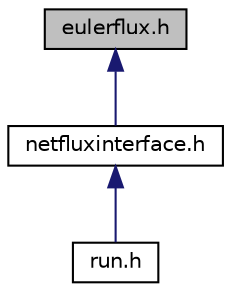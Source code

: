digraph "eulerflux.h"
{
  edge [fontname="Helvetica",fontsize="10",labelfontname="Helvetica",labelfontsize="10"];
  node [fontname="Helvetica",fontsize="10",shape=record];
  Node1 [label="eulerflux.h",height=0.2,width=0.4,color="black", fillcolor="grey75", style="filled", fontcolor="black"];
  Node1 -> Node2 [dir="back",color="midnightblue",fontsize="10",style="solid",fontname="Helvetica"];
  Node2 [label="netfluxinterface.h",height=0.2,width=0.4,color="black", fillcolor="white", style="filled",URL="$netfluxinterface_8h.html",tooltip="Calculates the net flux vector(numerical diffusion and euler flux) at the interface. "];
  Node2 -> Node3 [dir="back",color="midnightblue",fontsize="10",style="solid",fontname="Helvetica"];
  Node3 [label="run.h",height=0.2,width=0.4,color="black", fillcolor="white", style="filled",URL="$run_8h.html",tooltip="This header file contains the run() function which runs the solver. "];
}
